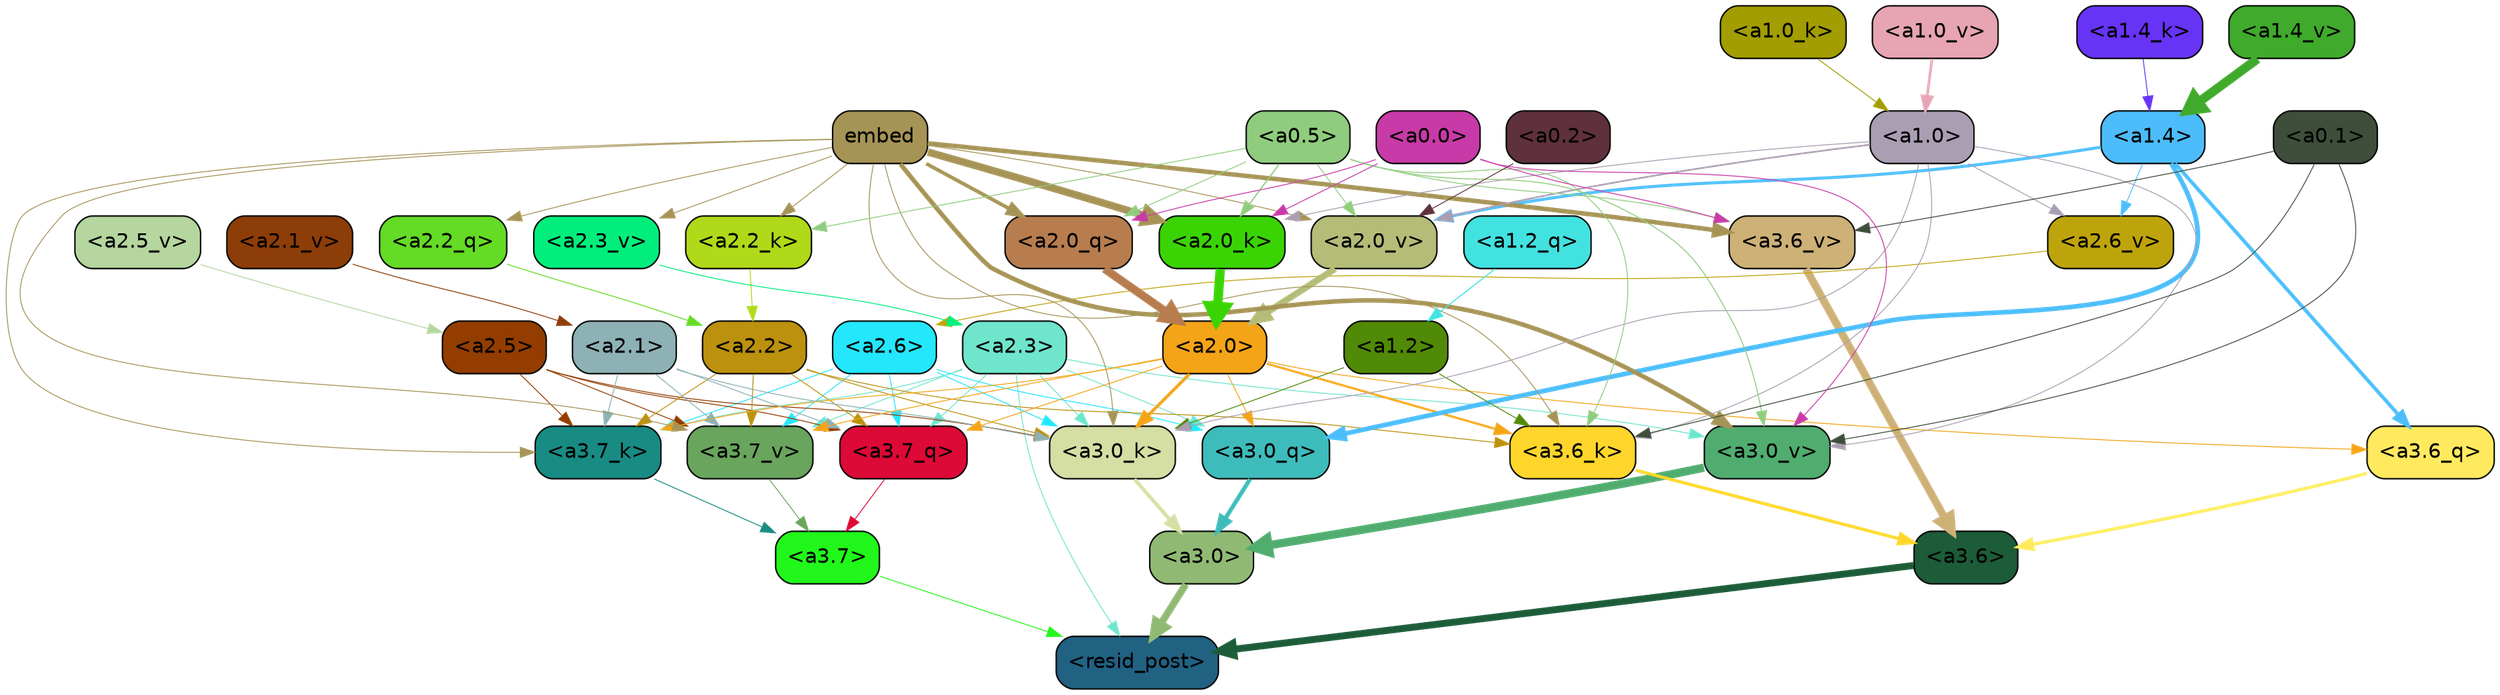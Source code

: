 strict digraph "" {
	graph [bgcolor=transparent,
		layout=dot,
		overlap=false,
		splines=true
	];
	"<a3.7>"	[color=black,
		fillcolor="#21f71a",
		fontname=Helvetica,
		shape=box,
		style="filled, rounded"];
	"<resid_post>"	[color=black,
		fillcolor="#216182",
		fontname=Helvetica,
		shape=box,
		style="filled, rounded"];
	"<a3.7>" -> "<resid_post>"	[color="#21f71a",
		penwidth=0.6];
	"<a3.6>"	[color=black,
		fillcolor="#1c5c38",
		fontname=Helvetica,
		shape=box,
		style="filled, rounded"];
	"<a3.6>" -> "<resid_post>"	[color="#1c5c38",
		penwidth=4.7534414529800415];
	"<a3.0>"	[color=black,
		fillcolor="#90ba74",
		fontname=Helvetica,
		shape=box,
		style="filled, rounded"];
	"<a3.0>" -> "<resid_post>"	[color="#90ba74",
		penwidth=4.898576855659485];
	"<a2.3>"	[color=black,
		fillcolor="#6fe5cc",
		fontname=Helvetica,
		shape=box,
		style="filled, rounded"];
	"<a2.3>" -> "<resid_post>"	[color="#6fe5cc",
		penwidth=0.6];
	"<a3.7_q>"	[color=black,
		fillcolor="#dd0936",
		fontname=Helvetica,
		shape=box,
		style="filled, rounded"];
	"<a2.3>" -> "<a3.7_q>"	[color="#6fe5cc",
		penwidth=0.6];
	"<a3.0_q>"	[color=black,
		fillcolor="#3ebcbb",
		fontname=Helvetica,
		shape=box,
		style="filled, rounded"];
	"<a2.3>" -> "<a3.0_q>"	[color="#6fe5cc",
		penwidth=0.6];
	"<a3.7_k>"	[color=black,
		fillcolor="#188b83",
		fontname=Helvetica,
		shape=box,
		style="filled, rounded"];
	"<a2.3>" -> "<a3.7_k>"	[color="#6fe5cc",
		penwidth=0.6];
	"<a3.0_k>"	[color=black,
		fillcolor="#d5dea3",
		fontname=Helvetica,
		shape=box,
		style="filled, rounded"];
	"<a2.3>" -> "<a3.0_k>"	[color="#6fe5cc",
		penwidth=0.6];
	"<a3.7_v>"	[color=black,
		fillcolor="#69a55d",
		fontname=Helvetica,
		shape=box,
		style="filled, rounded"];
	"<a2.3>" -> "<a3.7_v>"	[color="#6fe5cc",
		penwidth=0.6];
	"<a3.0_v>"	[color=black,
		fillcolor="#50ad6f",
		fontname=Helvetica,
		shape=box,
		style="filled, rounded"];
	"<a2.3>" -> "<a3.0_v>"	[color="#6fe5cc",
		penwidth=0.6];
	"<a3.7_q>" -> "<a3.7>"	[color="#dd0936",
		penwidth=0.6];
	"<a3.6_q>"	[color=black,
		fillcolor="#ffea5f",
		fontname=Helvetica,
		shape=box,
		style="filled, rounded"];
	"<a3.6_q>" -> "<a3.6>"	[color="#ffea5f",
		penwidth=2.160832464694977];
	"<a3.0_q>" -> "<a3.0>"	[color="#3ebcbb",
		penwidth=2.870753765106201];
	"<a3.7_k>" -> "<a3.7>"	[color="#188b83",
		penwidth=0.6];
	"<a3.6_k>"	[color=black,
		fillcolor="#fed62b",
		fontname=Helvetica,
		shape=box,
		style="filled, rounded"];
	"<a3.6_k>" -> "<a3.6>"	[color="#fed62b",
		penwidth=2.13908451795578];
	"<a3.0_k>" -> "<a3.0>"	[color="#d5dea3",
		penwidth=2.520303964614868];
	"<a3.7_v>" -> "<a3.7>"	[color="#69a55d",
		penwidth=0.6];
	"<a3.6_v>"	[color=black,
		fillcolor="#cdb177",
		fontname=Helvetica,
		shape=box,
		style="filled, rounded"];
	"<a3.6_v>" -> "<a3.6>"	[color="#cdb177",
		penwidth=5.297133803367615];
	"<a3.0_v>" -> "<a3.0>"	[color="#50ad6f",
		penwidth=5.680712580680847];
	"<a2.6>"	[color=black,
		fillcolor="#24e6fd",
		fontname=Helvetica,
		shape=box,
		style="filled, rounded"];
	"<a2.6>" -> "<a3.7_q>"	[color="#24e6fd",
		penwidth=0.6];
	"<a2.6>" -> "<a3.0_q>"	[color="#24e6fd",
		penwidth=0.6];
	"<a2.6>" -> "<a3.7_k>"	[color="#24e6fd",
		penwidth=0.6];
	"<a2.6>" -> "<a3.0_k>"	[color="#24e6fd",
		penwidth=0.6];
	"<a2.6>" -> "<a3.7_v>"	[color="#24e6fd",
		penwidth=0.6];
	"<a2.5>"	[color=black,
		fillcolor="#933d00",
		fontname=Helvetica,
		shape=box,
		style="filled, rounded"];
	"<a2.5>" -> "<a3.7_q>"	[color="#933d00",
		penwidth=0.6];
	"<a2.5>" -> "<a3.7_k>"	[color="#933d00",
		penwidth=0.6];
	"<a2.5>" -> "<a3.0_k>"	[color="#933d00",
		penwidth=0.6];
	"<a2.5>" -> "<a3.7_v>"	[color="#933d00",
		penwidth=0.6];
	"<a2.2>"	[color=black,
		fillcolor="#bc910d",
		fontname=Helvetica,
		shape=box,
		style="filled, rounded"];
	"<a2.2>" -> "<a3.7_q>"	[color="#bc910d",
		penwidth=0.6];
	"<a2.2>" -> "<a3.7_k>"	[color="#bc910d",
		penwidth=0.6];
	"<a2.2>" -> "<a3.6_k>"	[color="#bc910d",
		penwidth=0.6];
	"<a2.2>" -> "<a3.0_k>"	[color="#bc910d",
		penwidth=0.6];
	"<a2.2>" -> "<a3.7_v>"	[color="#bc910d",
		penwidth=0.6];
	"<a2.1>"	[color=black,
		fillcolor="#8db1b4",
		fontname=Helvetica,
		shape=box,
		style="filled, rounded"];
	"<a2.1>" -> "<a3.7_q>"	[color="#8db1b4",
		penwidth=0.6];
	"<a2.1>" -> "<a3.7_k>"	[color="#8db1b4",
		penwidth=0.6];
	"<a2.1>" -> "<a3.0_k>"	[color="#8db1b4",
		penwidth=0.6];
	"<a2.1>" -> "<a3.7_v>"	[color="#8db1b4",
		penwidth=0.6];
	"<a2.0>"	[color=black,
		fillcolor="#f4a417",
		fontname=Helvetica,
		shape=box,
		style="filled, rounded"];
	"<a2.0>" -> "<a3.7_q>"	[color="#f4a417",
		penwidth=0.6];
	"<a2.0>" -> "<a3.6_q>"	[color="#f4a417",
		penwidth=0.6];
	"<a2.0>" -> "<a3.0_q>"	[color="#f4a417",
		penwidth=0.6];
	"<a2.0>" -> "<a3.7_k>"	[color="#f4a417",
		penwidth=0.6];
	"<a2.0>" -> "<a3.6_k>"	[color="#f4a417",
		penwidth=1.4855384826660156];
	"<a2.0>" -> "<a3.0_k>"	[color="#f4a417",
		penwidth=2.142689883708954];
	"<a2.0>" -> "<a3.7_v>"	[color="#f4a417",
		penwidth=0.6];
	"<a1.4>"	[color=black,
		fillcolor="#4cbdfa",
		fontname=Helvetica,
		shape=box,
		style="filled, rounded"];
	"<a1.4>" -> "<a3.6_q>"	[color="#4cbdfa",
		penwidth=2.4767253398895264];
	"<a1.4>" -> "<a3.0_q>"	[color="#4cbdfa",
		penwidth=3.192750334739685];
	"<a2.6_v>"	[color=black,
		fillcolor="#bea40c",
		fontname=Helvetica,
		shape=box,
		style="filled, rounded"];
	"<a1.4>" -> "<a2.6_v>"	[color="#4cbdfa",
		penwidth=0.6];
	"<a2.0_v>"	[color=black,
		fillcolor="#b4bc78",
		fontname=Helvetica,
		shape=box,
		style="filled, rounded"];
	"<a1.4>" -> "<a2.0_v>"	[color="#4cbdfa",
		penwidth=2.0349366441369057];
	embed	[color=black,
		fillcolor="#a69456",
		fontname=Helvetica,
		shape=box,
		style="filled, rounded"];
	embed -> "<a3.7_k>"	[color="#a69456",
		penwidth=0.6];
	embed -> "<a3.6_k>"	[color="#a69456",
		penwidth=0.6];
	embed -> "<a3.0_k>"	[color="#a69456",
		penwidth=0.6015868484973907];
	embed -> "<a3.7_v>"	[color="#a69456",
		penwidth=0.6];
	embed -> "<a3.6_v>"	[color="#a69456",
		penwidth=3.067279100418091];
	embed -> "<a3.0_v>"	[color="#a69456",
		penwidth=3.0891895294189453];
	"<a2.2_q>"	[color=black,
		fillcolor="#64db25",
		fontname=Helvetica,
		shape=box,
		style="filled, rounded"];
	embed -> "<a2.2_q>"	[color="#a69456",
		penwidth=0.6];
	"<a2.0_q>"	[color=black,
		fillcolor="#b77d4e",
		fontname=Helvetica,
		shape=box,
		style="filled, rounded"];
	embed -> "<a2.0_q>"	[color="#a69456",
		penwidth=2.482962191104889];
	"<a2.2_k>"	[color=black,
		fillcolor="#b0d919",
		fontname=Helvetica,
		shape=box,
		style="filled, rounded"];
	embed -> "<a2.2_k>"	[color="#a69456",
		penwidth=0.6];
	"<a2.0_k>"	[color=black,
		fillcolor="#3ad405",
		fontname=Helvetica,
		shape=box,
		style="filled, rounded"];
	embed -> "<a2.0_k>"	[color="#a69456",
		penwidth=5.09069561958313];
	"<a2.3_v>"	[color=black,
		fillcolor="#01ee7c",
		fontname=Helvetica,
		shape=box,
		style="filled, rounded"];
	embed -> "<a2.3_v>"	[color="#a69456",
		penwidth=0.6];
	embed -> "<a2.0_v>"	[color="#a69456",
		penwidth=0.6];
	"<a1.2>"	[color=black,
		fillcolor="#518a06",
		fontname=Helvetica,
		shape=box,
		style="filled, rounded"];
	"<a1.2>" -> "<a3.6_k>"	[color="#518a06",
		penwidth=0.6];
	"<a1.2>" -> "<a3.0_k>"	[color="#518a06",
		penwidth=0.6];
	"<a1.0>"	[color=black,
		fillcolor="#aa9eb2",
		fontname=Helvetica,
		shape=box,
		style="filled, rounded"];
	"<a1.0>" -> "<a3.6_k>"	[color="#aa9eb2",
		penwidth=0.6];
	"<a1.0>" -> "<a3.0_k>"	[color="#aa9eb2",
		penwidth=0.6];
	"<a1.0>" -> "<a3.0_v>"	[color="#aa9eb2",
		penwidth=0.6];
	"<a1.0>" -> "<a2.0_k>"	[color="#aa9eb2",
		penwidth=0.6];
	"<a1.0>" -> "<a2.6_v>"	[color="#aa9eb2",
		penwidth=0.6];
	"<a1.0>" -> "<a2.0_v>"	[color="#aa9eb2",
		penwidth=1.1342760920524597];
	"<a0.5>"	[color=black,
		fillcolor="#90cc7e",
		fontname=Helvetica,
		shape=box,
		style="filled, rounded"];
	"<a0.5>" -> "<a3.6_k>"	[color="#90cc7e",
		penwidth=0.6];
	"<a0.5>" -> "<a3.6_v>"	[color="#90cc7e",
		penwidth=0.6];
	"<a0.5>" -> "<a3.0_v>"	[color="#90cc7e",
		penwidth=0.6549575447570533];
	"<a0.5>" -> "<a2.0_q>"	[color="#90cc7e",
		penwidth=0.6];
	"<a0.5>" -> "<a2.2_k>"	[color="#90cc7e",
		penwidth=0.6];
	"<a0.5>" -> "<a2.0_k>"	[color="#90cc7e",
		penwidth=0.8980485796928406];
	"<a0.5>" -> "<a2.0_v>"	[color="#90cc7e",
		penwidth=0.6];
	"<a0.1>"	[color=black,
		fillcolor="#3e4e3b",
		fontname=Helvetica,
		shape=box,
		style="filled, rounded"];
	"<a0.1>" -> "<a3.6_k>"	[color="#3e4e3b",
		penwidth=0.6];
	"<a0.1>" -> "<a3.6_v>"	[color="#3e4e3b",
		penwidth=0.6];
	"<a0.1>" -> "<a3.0_v>"	[color="#3e4e3b",
		penwidth=0.6];
	"<a0.0>"	[color=black,
		fillcolor="#c83aa7",
		fontname=Helvetica,
		shape=box,
		style="filled, rounded"];
	"<a0.0>" -> "<a3.6_v>"	[color="#c83aa7",
		penwidth=0.6];
	"<a0.0>" -> "<a3.0_v>"	[color="#c83aa7",
		penwidth=0.6];
	"<a0.0>" -> "<a2.0_q>"	[color="#c83aa7",
		penwidth=0.6];
	"<a0.0>" -> "<a2.0_k>"	[color="#c83aa7",
		penwidth=0.6];
	"<a2.2_q>" -> "<a2.2>"	[color="#64db25",
		penwidth=0.6];
	"<a2.0_q>" -> "<a2.0>"	[color="#b77d4e",
		penwidth=5.653985500335693];
	"<a2.2_k>" -> "<a2.2>"	[color="#b0d919",
		penwidth=0.6];
	"<a2.0_k>" -> "<a2.0>"	[color="#3ad405",
		penwidth=6.397904872894287];
	"<a2.6_v>" -> "<a2.6>"	[color="#bea40c",
		penwidth=0.6];
	"<a2.5_v>"	[color=black,
		fillcolor="#b5d69f",
		fontname=Helvetica,
		shape=box,
		style="filled, rounded"];
	"<a2.5_v>" -> "<a2.5>"	[color="#b5d69f",
		penwidth=0.6];
	"<a2.3_v>" -> "<a2.3>"	[color="#01ee7c",
		penwidth=0.6];
	"<a2.1_v>"	[color=black,
		fillcolor="#8d3d08",
		fontname=Helvetica,
		shape=box,
		style="filled, rounded"];
	"<a2.1_v>" -> "<a2.1>"	[color="#8d3d08",
		penwidth=0.6];
	"<a2.0_v>" -> "<a2.0>"	[color="#b4bc78",
		penwidth=4.48047137260437];
	"<a0.2>"	[color=black,
		fillcolor="#5e313c",
		fontname=Helvetica,
		shape=box,
		style="filled, rounded"];
	"<a0.2>" -> "<a2.0_v>"	[color="#5e313c",
		penwidth=0.6];
	"<a1.2_q>"	[color=black,
		fillcolor="#42e2e0",
		fontname=Helvetica,
		shape=box,
		style="filled, rounded"];
	"<a1.2_q>" -> "<a1.2>"	[color="#42e2e0",
		penwidth=0.702675461769104];
	"<a1.4_k>"	[color=black,
		fillcolor="#6733f5",
		fontname=Helvetica,
		shape=box,
		style="filled, rounded"];
	"<a1.4_k>" -> "<a1.4>"	[color="#6733f5",
		penwidth=0.6];
	"<a1.0_k>"	[color=black,
		fillcolor="#a29d01",
		fontname=Helvetica,
		shape=box,
		style="filled, rounded"];
	"<a1.0_k>" -> "<a1.0>"	[color="#a29d01",
		penwidth=0.6];
	"<a1.4_v>"	[color=black,
		fillcolor="#3faa2b",
		fontname=Helvetica,
		shape=box,
		style="filled, rounded"];
	"<a1.4_v>" -> "<a1.4>"	[color="#3faa2b",
		penwidth=6.273579955101013];
	"<a1.0_v>"	[color=black,
		fillcolor="#e7a4b3",
		fontname=Helvetica,
		shape=box,
		style="filled, rounded"];
	"<a1.0_v>" -> "<a1.0>"	[color="#e7a4b3",
		penwidth=1.7821020036935806];
}
